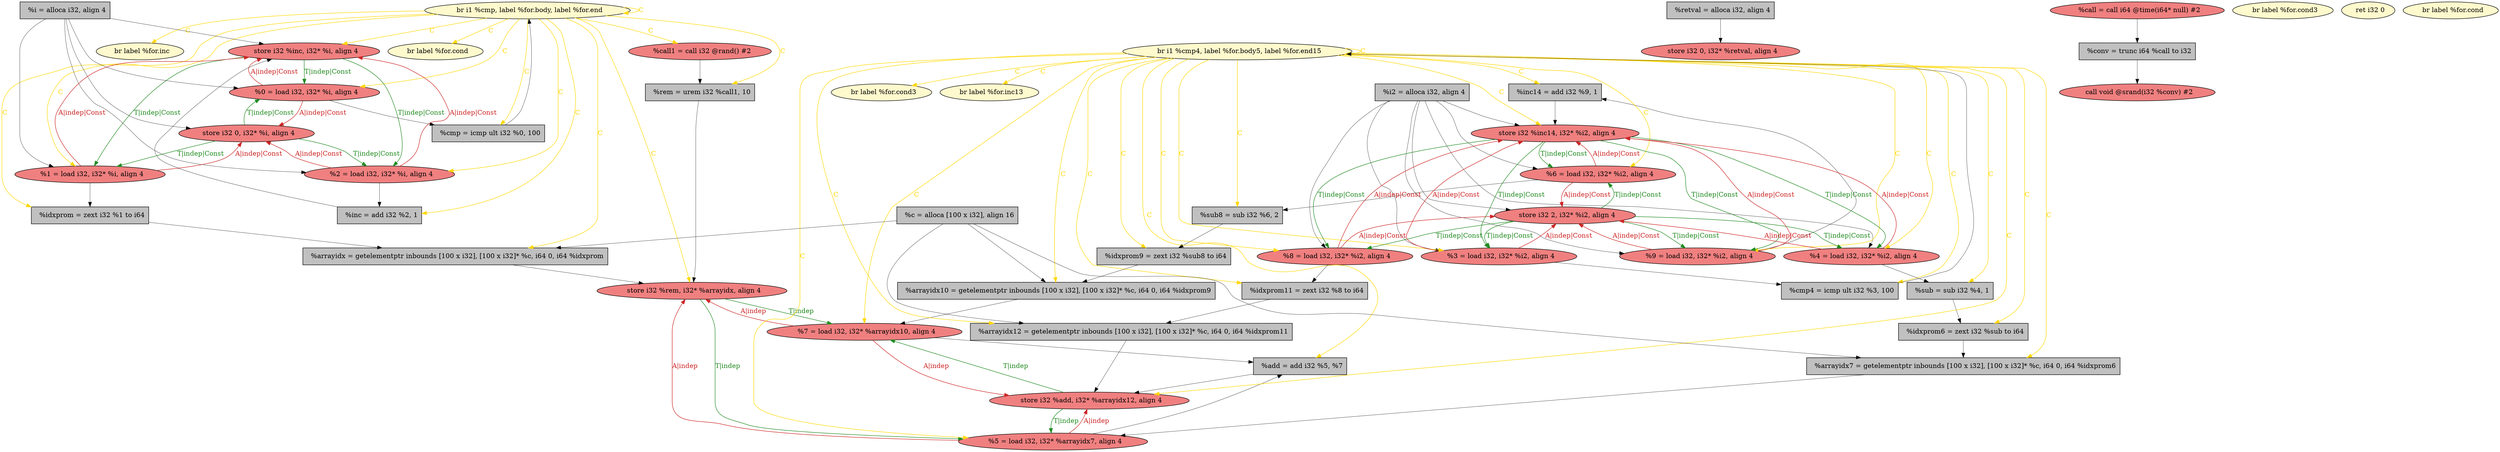 
digraph G {


node48 [fillcolor=grey,label="  %rem = urem i32 %call1, 10",shape=rectangle,style=filled ]
node44 [fillcolor=lemonchiffon,label="  br label %for.inc",shape=ellipse,style=filled ]
node43 [fillcolor=lemonchiffon,label="  br i1 %cmp, label %for.body, label %for.end",shape=ellipse,style=filled ]
node45 [fillcolor=grey,label="  %i2 = alloca i32, align 4",shape=rectangle,style=filled ]
node42 [fillcolor=lightcoral,label="  %7 = load i32, i32* %arrayidx10, align 4",shape=ellipse,style=filled ]
node39 [fillcolor=lightcoral,label="  store i32 0, i32* %retval, align 4",shape=ellipse,style=filled ]
node37 [fillcolor=grey,label="  %inc14 = add i32 %9, 1",shape=rectangle,style=filled ]
node9 [fillcolor=lightcoral,label="  %6 = load i32, i32* %i2, align 4",shape=ellipse,style=filled ]
node36 [fillcolor=lightcoral,label="  call void @srand(i32 %conv) #2",shape=ellipse,style=filled ]
node23 [fillcolor=lemonchiffon,label="  br label %for.cond3",shape=ellipse,style=filled ]
node7 [fillcolor=grey,label="  %cmp = icmp ult i32 %0, 100",shape=rectangle,style=filled ]
node6 [fillcolor=lemonchiffon,label="  br label %for.cond3",shape=ellipse,style=filled ]
node14 [fillcolor=grey,label="  %sub8 = sub i32 %6, 2",shape=rectangle,style=filled ]
node1 [fillcolor=grey,label="  %idxprom6 = zext i32 %sub to i64",shape=rectangle,style=filled ]
node13 [fillcolor=lightcoral,label="  store i32 %rem, i32* %arrayidx, align 4",shape=ellipse,style=filled ]
node41 [fillcolor=grey,label="  %retval = alloca i32, align 4",shape=rectangle,style=filled ]
node12 [fillcolor=lightcoral,label="  store i32 %inc, i32* %i, align 4",shape=ellipse,style=filled ]
node40 [fillcolor=grey,label="  %sub = sub i32 %4, 1",shape=rectangle,style=filled ]
node32 [fillcolor=lightcoral,label="  store i32 %add, i32* %arrayidx12, align 4",shape=ellipse,style=filled ]
node3 [fillcolor=lightcoral,label="  %0 = load i32, i32* %i, align 4",shape=ellipse,style=filled ]
node5 [fillcolor=grey,label="  %i = alloca i32, align 4",shape=rectangle,style=filled ]
node11 [fillcolor=lightcoral,label="  %2 = load i32, i32* %i, align 4",shape=ellipse,style=filled ]
node24 [fillcolor=grey,label="  %arrayidx10 = getelementptr inbounds [100 x i32], [100 x i32]* %c, i64 0, i64 %idxprom9",shape=rectangle,style=filled ]
node49 [fillcolor=grey,label="  %arrayidx = getelementptr inbounds [100 x i32], [100 x i32]* %c, i64 0, i64 %idxprom",shape=rectangle,style=filled ]
node0 [fillcolor=lightcoral,label="  %5 = load i32, i32* %arrayidx7, align 4",shape=ellipse,style=filled ]
node15 [fillcolor=lightcoral,label="  %9 = load i32, i32* %i2, align 4",shape=ellipse,style=filled ]
node47 [fillcolor=lemonchiffon,label="  br i1 %cmp4, label %for.body5, label %for.end15",shape=ellipse,style=filled ]
node8 [fillcolor=lightcoral,label="  store i32 2, i32* %i2, align 4",shape=ellipse,style=filled ]
node16 [fillcolor=lightcoral,label="  %1 = load i32, i32* %i, align 4",shape=ellipse,style=filled ]
node27 [fillcolor=lightcoral,label="  store i32 %inc14, i32* %i2, align 4",shape=ellipse,style=filled ]
node17 [fillcolor=grey,label="  %cmp4 = icmp ult i32 %3, 100",shape=rectangle,style=filled ]
node31 [fillcolor=lemonchiffon,label="  ret i32 0",shape=ellipse,style=filled ]
node18 [fillcolor=lightcoral,label="  %call = call i64 @time(i64* null) #2",shape=ellipse,style=filled ]
node4 [fillcolor=lightcoral,label="  %3 = load i32, i32* %i2, align 4",shape=ellipse,style=filled ]
node19 [fillcolor=lightcoral,label="  %call1 = call i32 @rand() #2",shape=ellipse,style=filled ]
node26 [fillcolor=grey,label="  %add = add i32 %5, %7",shape=rectangle,style=filled ]
node20 [fillcolor=lightcoral,label="  %8 = load i32, i32* %i2, align 4",shape=ellipse,style=filled ]
node29 [fillcolor=lemonchiffon,label="  br label %for.inc13",shape=ellipse,style=filled ]
node21 [fillcolor=grey,label="  %conv = trunc i64 %call to i32",shape=rectangle,style=filled ]
node35 [fillcolor=lemonchiffon,label="  br label %for.cond",shape=ellipse,style=filled ]
node22 [fillcolor=grey,label="  %idxprom11 = zext i32 %8 to i64",shape=rectangle,style=filled ]
node38 [fillcolor=grey,label="  %c = alloca [100 x i32], align 16",shape=rectangle,style=filled ]
node33 [fillcolor=lemonchiffon,label="  br label %for.cond",shape=ellipse,style=filled ]
node2 [fillcolor=lightcoral,label="  %4 = load i32, i32* %i2, align 4",shape=ellipse,style=filled ]
node25 [fillcolor=grey,label="  %arrayidx12 = getelementptr inbounds [100 x i32], [100 x i32]* %c, i64 0, i64 %idxprom11",shape=rectangle,style=filled ]
node28 [fillcolor=grey,label="  %idxprom = zext i32 %1 to i64",shape=rectangle,style=filled ]
node30 [fillcolor=grey,label="  %arrayidx7 = getelementptr inbounds [100 x i32], [100 x i32]* %c, i64 0, i64 %idxprom6",shape=rectangle,style=filled ]
node46 [fillcolor=grey,label="  %idxprom9 = zext i32 %sub8 to i64",shape=rectangle,style=filled ]
node10 [fillcolor=grey,label="  %inc = add i32 %2, 1",shape=rectangle,style=filled ]
node34 [fillcolor=lightcoral,label="  store i32 0, i32* %i, align 4",shape=ellipse,style=filled ]

node4->node27 [style=solid,color=firebrick3,label="A|indep|Const",penwidth=1.0,fontcolor=firebrick3 ]
node3->node12 [style=solid,color=firebrick3,label="A|indep|Const",penwidth=1.0,fontcolor=firebrick3 ]
node47->node1 [style=solid,color=gold,label="C",penwidth=1.0,fontcolor=gold ]
node8->node15 [style=solid,color=forestgreen,label="T|indep|Const",penwidth=1.0,fontcolor=forestgreen ]
node13->node0 [style=solid,color=forestgreen,label="T|indep",penwidth=1.0,fontcolor=forestgreen ]
node11->node34 [style=solid,color=firebrick3,label="A|indep|Const",penwidth=1.0,fontcolor=firebrick3 ]
node45->node20 [style=solid,color=black,label="",penwidth=0.5,fontcolor=black ]
node24->node42 [style=solid,color=black,label="",penwidth=0.5,fontcolor=black ]
node11->node12 [style=solid,color=firebrick3,label="A|indep|Const",penwidth=1.0,fontcolor=firebrick3 ]
node15->node8 [style=solid,color=firebrick3,label="A|indep|Const",penwidth=1.0,fontcolor=firebrick3 ]
node12->node11 [style=solid,color=forestgreen,label="T|indep|Const",penwidth=1.0,fontcolor=forestgreen ]
node46->node24 [style=solid,color=black,label="",penwidth=0.5,fontcolor=black ]
node13->node42 [style=solid,color=forestgreen,label="T|indep",penwidth=1.0,fontcolor=forestgreen ]
node16->node12 [style=solid,color=firebrick3,label="A|indep|Const",penwidth=1.0,fontcolor=firebrick3 ]
node45->node8 [style=solid,color=black,label="",penwidth=0.5,fontcolor=black ]
node32->node42 [style=solid,color=forestgreen,label="T|indep",penwidth=1.0,fontcolor=forestgreen ]
node2->node8 [style=solid,color=firebrick3,label="A|indep|Const",penwidth=1.0,fontcolor=firebrick3 ]
node43->node48 [style=solid,color=gold,label="C",penwidth=1.0,fontcolor=gold ]
node34->node3 [style=solid,color=forestgreen,label="T|indep|Const",penwidth=1.0,fontcolor=forestgreen ]
node20->node8 [style=solid,color=firebrick3,label="A|indep|Const",penwidth=1.0,fontcolor=firebrick3 ]
node1->node30 [style=solid,color=black,label="",penwidth=0.5,fontcolor=black ]
node40->node1 [style=solid,color=black,label="",penwidth=0.5,fontcolor=black ]
node28->node49 [style=solid,color=black,label="",penwidth=0.5,fontcolor=black ]
node47->node17 [style=solid,color=gold,label="C",penwidth=1.0,fontcolor=gold ]
node47->node27 [style=solid,color=gold,label="C",penwidth=1.0,fontcolor=gold ]
node4->node17 [style=solid,color=black,label="",penwidth=0.5,fontcolor=black ]
node42->node13 [style=solid,color=firebrick3,label="A|indep",penwidth=1.0,fontcolor=firebrick3 ]
node5->node16 [style=solid,color=black,label="",penwidth=0.5,fontcolor=black ]
node10->node12 [style=solid,color=black,label="",penwidth=0.5,fontcolor=black ]
node43->node3 [style=solid,color=gold,label="C",penwidth=1.0,fontcolor=gold ]
node38->node25 [style=solid,color=black,label="",penwidth=0.5,fontcolor=black ]
node2->node40 [style=solid,color=black,label="",penwidth=0.5,fontcolor=black ]
node5->node34 [style=solid,color=black,label="",penwidth=0.5,fontcolor=black ]
node32->node0 [style=solid,color=forestgreen,label="T|indep",penwidth=1.0,fontcolor=forestgreen ]
node43->node16 [style=solid,color=gold,label="C",penwidth=1.0,fontcolor=gold ]
node12->node3 [style=solid,color=forestgreen,label="T|indep|Const",penwidth=1.0,fontcolor=forestgreen ]
node47->node15 [style=solid,color=gold,label="C",penwidth=1.0,fontcolor=gold ]
node8->node20 [style=solid,color=forestgreen,label="T|indep|Const",penwidth=1.0,fontcolor=forestgreen ]
node47->node37 [style=solid,color=gold,label="C",penwidth=1.0,fontcolor=gold ]
node43->node44 [style=solid,color=gold,label="C",penwidth=1.0,fontcolor=gold ]
node47->node40 [style=solid,color=gold,label="C",penwidth=1.0,fontcolor=gold ]
node3->node34 [style=solid,color=firebrick3,label="A|indep|Const",penwidth=1.0,fontcolor=firebrick3 ]
node3->node7 [style=solid,color=black,label="",penwidth=0.5,fontcolor=black ]
node43->node35 [style=solid,color=gold,label="C",penwidth=1.0,fontcolor=gold ]
node47->node9 [style=solid,color=gold,label="C",penwidth=1.0,fontcolor=gold ]
node43->node19 [style=solid,color=gold,label="C",penwidth=1.0,fontcolor=gold ]
node11->node10 [style=solid,color=black,label="",penwidth=0.5,fontcolor=black ]
node5->node12 [style=solid,color=black,label="",penwidth=0.5,fontcolor=black ]
node47->node4 [style=solid,color=gold,label="C",penwidth=1.0,fontcolor=gold ]
node20->node27 [style=solid,color=firebrick3,label="A|indep|Const",penwidth=1.0,fontcolor=firebrick3 ]
node43->node43 [style=solid,color=gold,label="C",penwidth=1.0,fontcolor=gold ]
node49->node13 [style=solid,color=black,label="",penwidth=0.5,fontcolor=black ]
node27->node2 [style=solid,color=forestgreen,label="T|indep|Const",penwidth=1.0,fontcolor=forestgreen ]
node0->node26 [style=solid,color=black,label="",penwidth=0.5,fontcolor=black ]
node2->node27 [style=solid,color=firebrick3,label="A|indep|Const",penwidth=1.0,fontcolor=firebrick3 ]
node12->node16 [style=solid,color=forestgreen,label="T|indep|Const",penwidth=1.0,fontcolor=forestgreen ]
node47->node46 [style=solid,color=gold,label="C",penwidth=1.0,fontcolor=gold ]
node38->node24 [style=solid,color=black,label="",penwidth=0.5,fontcolor=black ]
node43->node28 [style=solid,color=gold,label="C",penwidth=1.0,fontcolor=gold ]
node0->node13 [style=solid,color=firebrick3,label="A|indep",penwidth=1.0,fontcolor=firebrick3 ]
node37->node27 [style=solid,color=black,label="",penwidth=0.5,fontcolor=black ]
node4->node8 [style=solid,color=firebrick3,label="A|indep|Const",penwidth=1.0,fontcolor=firebrick3 ]
node45->node2 [style=solid,color=black,label="",penwidth=0.5,fontcolor=black ]
node27->node9 [style=solid,color=forestgreen,label="T|indep|Const",penwidth=1.0,fontcolor=forestgreen ]
node47->node22 [style=solid,color=gold,label="C",penwidth=1.0,fontcolor=gold ]
node43->node11 [style=solid,color=gold,label="C",penwidth=1.0,fontcolor=gold ]
node9->node14 [style=solid,color=black,label="",penwidth=0.5,fontcolor=black ]
node47->node26 [style=solid,color=gold,label="C",penwidth=1.0,fontcolor=gold ]
node21->node36 [style=solid,color=black,label="",penwidth=0.5,fontcolor=black ]
node43->node49 [style=solid,color=gold,label="C",penwidth=1.0,fontcolor=gold ]
node43->node12 [style=solid,color=gold,label="C",penwidth=1.0,fontcolor=gold ]
node0->node32 [style=solid,color=firebrick3,label="A|indep",penwidth=1.0,fontcolor=firebrick3 ]
node9->node27 [style=solid,color=firebrick3,label="A|indep|Const",penwidth=1.0,fontcolor=firebrick3 ]
node27->node20 [style=solid,color=forestgreen,label="T|indep|Const",penwidth=1.0,fontcolor=forestgreen ]
node47->node0 [style=solid,color=gold,label="C",penwidth=1.0,fontcolor=gold ]
node47->node29 [style=solid,color=gold,label="C",penwidth=1.0,fontcolor=gold ]
node47->node2 [style=solid,color=gold,label="C",penwidth=1.0,fontcolor=gold ]
node47->node25 [style=solid,color=gold,label="C",penwidth=1.0,fontcolor=gold ]
node47->node42 [style=solid,color=gold,label="C",penwidth=1.0,fontcolor=gold ]
node47->node30 [style=solid,color=gold,label="C",penwidth=1.0,fontcolor=gold ]
node8->node9 [style=solid,color=forestgreen,label="T|indep|Const",penwidth=1.0,fontcolor=forestgreen ]
node9->node8 [style=solid,color=firebrick3,label="A|indep|Const",penwidth=1.0,fontcolor=firebrick3 ]
node14->node46 [style=solid,color=black,label="",penwidth=0.5,fontcolor=black ]
node15->node27 [style=solid,color=firebrick3,label="A|indep|Const",penwidth=1.0,fontcolor=firebrick3 ]
node47->node20 [style=solid,color=gold,label="C",penwidth=1.0,fontcolor=gold ]
node47->node23 [style=solid,color=gold,label="C",penwidth=1.0,fontcolor=gold ]
node5->node11 [style=solid,color=black,label="",penwidth=0.5,fontcolor=black ]
node16->node34 [style=solid,color=firebrick3,label="A|indep|Const",penwidth=1.0,fontcolor=firebrick3 ]
node17->node47 [style=solid,color=black,label="",penwidth=0.5,fontcolor=black ]
node43->node10 [style=solid,color=gold,label="C",penwidth=1.0,fontcolor=gold ]
node38->node49 [style=solid,color=black,label="",penwidth=0.5,fontcolor=black ]
node41->node39 [style=solid,color=black,label="",penwidth=0.5,fontcolor=black ]
node16->node28 [style=solid,color=black,label="",penwidth=0.5,fontcolor=black ]
node26->node32 [style=solid,color=black,label="",penwidth=0.5,fontcolor=black ]
node47->node47 [style=solid,color=gold,label="C",penwidth=1.0,fontcolor=gold ]
node43->node7 [style=solid,color=gold,label="C",penwidth=1.0,fontcolor=gold ]
node45->node27 [style=solid,color=black,label="",penwidth=0.5,fontcolor=black ]
node8->node4 [style=solid,color=forestgreen,label="T|indep|Const",penwidth=1.0,fontcolor=forestgreen ]
node7->node43 [style=solid,color=black,label="",penwidth=0.5,fontcolor=black ]
node15->node37 [style=solid,color=black,label="",penwidth=0.5,fontcolor=black ]
node18->node21 [style=solid,color=black,label="",penwidth=0.5,fontcolor=black ]
node47->node24 [style=solid,color=gold,label="C",penwidth=1.0,fontcolor=gold ]
node20->node22 [style=solid,color=black,label="",penwidth=0.5,fontcolor=black ]
node38->node30 [style=solid,color=black,label="",penwidth=0.5,fontcolor=black ]
node19->node48 [style=solid,color=black,label="",penwidth=0.5,fontcolor=black ]
node42->node32 [style=solid,color=firebrick3,label="A|indep",penwidth=1.0,fontcolor=firebrick3 ]
node47->node14 [style=solid,color=gold,label="C",penwidth=1.0,fontcolor=gold ]
node45->node9 [style=solid,color=black,label="",penwidth=0.5,fontcolor=black ]
node47->node32 [style=solid,color=gold,label="C",penwidth=1.0,fontcolor=gold ]
node25->node32 [style=solid,color=black,label="",penwidth=0.5,fontcolor=black ]
node22->node25 [style=solid,color=black,label="",penwidth=0.5,fontcolor=black ]
node45->node15 [style=solid,color=black,label="",penwidth=0.5,fontcolor=black ]
node43->node13 [style=solid,color=gold,label="C",penwidth=1.0,fontcolor=gold ]
node42->node26 [style=solid,color=black,label="",penwidth=0.5,fontcolor=black ]
node34->node16 [style=solid,color=forestgreen,label="T|indep|Const",penwidth=1.0,fontcolor=forestgreen ]
node5->node3 [style=solid,color=black,label="",penwidth=0.5,fontcolor=black ]
node27->node15 [style=solid,color=forestgreen,label="T|indep|Const",penwidth=1.0,fontcolor=forestgreen ]
node30->node0 [style=solid,color=black,label="",penwidth=0.5,fontcolor=black ]
node27->node4 [style=solid,color=forestgreen,label="T|indep|Const",penwidth=1.0,fontcolor=forestgreen ]
node8->node2 [style=solid,color=forestgreen,label="T|indep|Const",penwidth=1.0,fontcolor=forestgreen ]
node45->node4 [style=solid,color=black,label="",penwidth=0.5,fontcolor=black ]
node34->node11 [style=solid,color=forestgreen,label="T|indep|Const",penwidth=1.0,fontcolor=forestgreen ]
node48->node13 [style=solid,color=black,label="",penwidth=0.5,fontcolor=black ]


}
